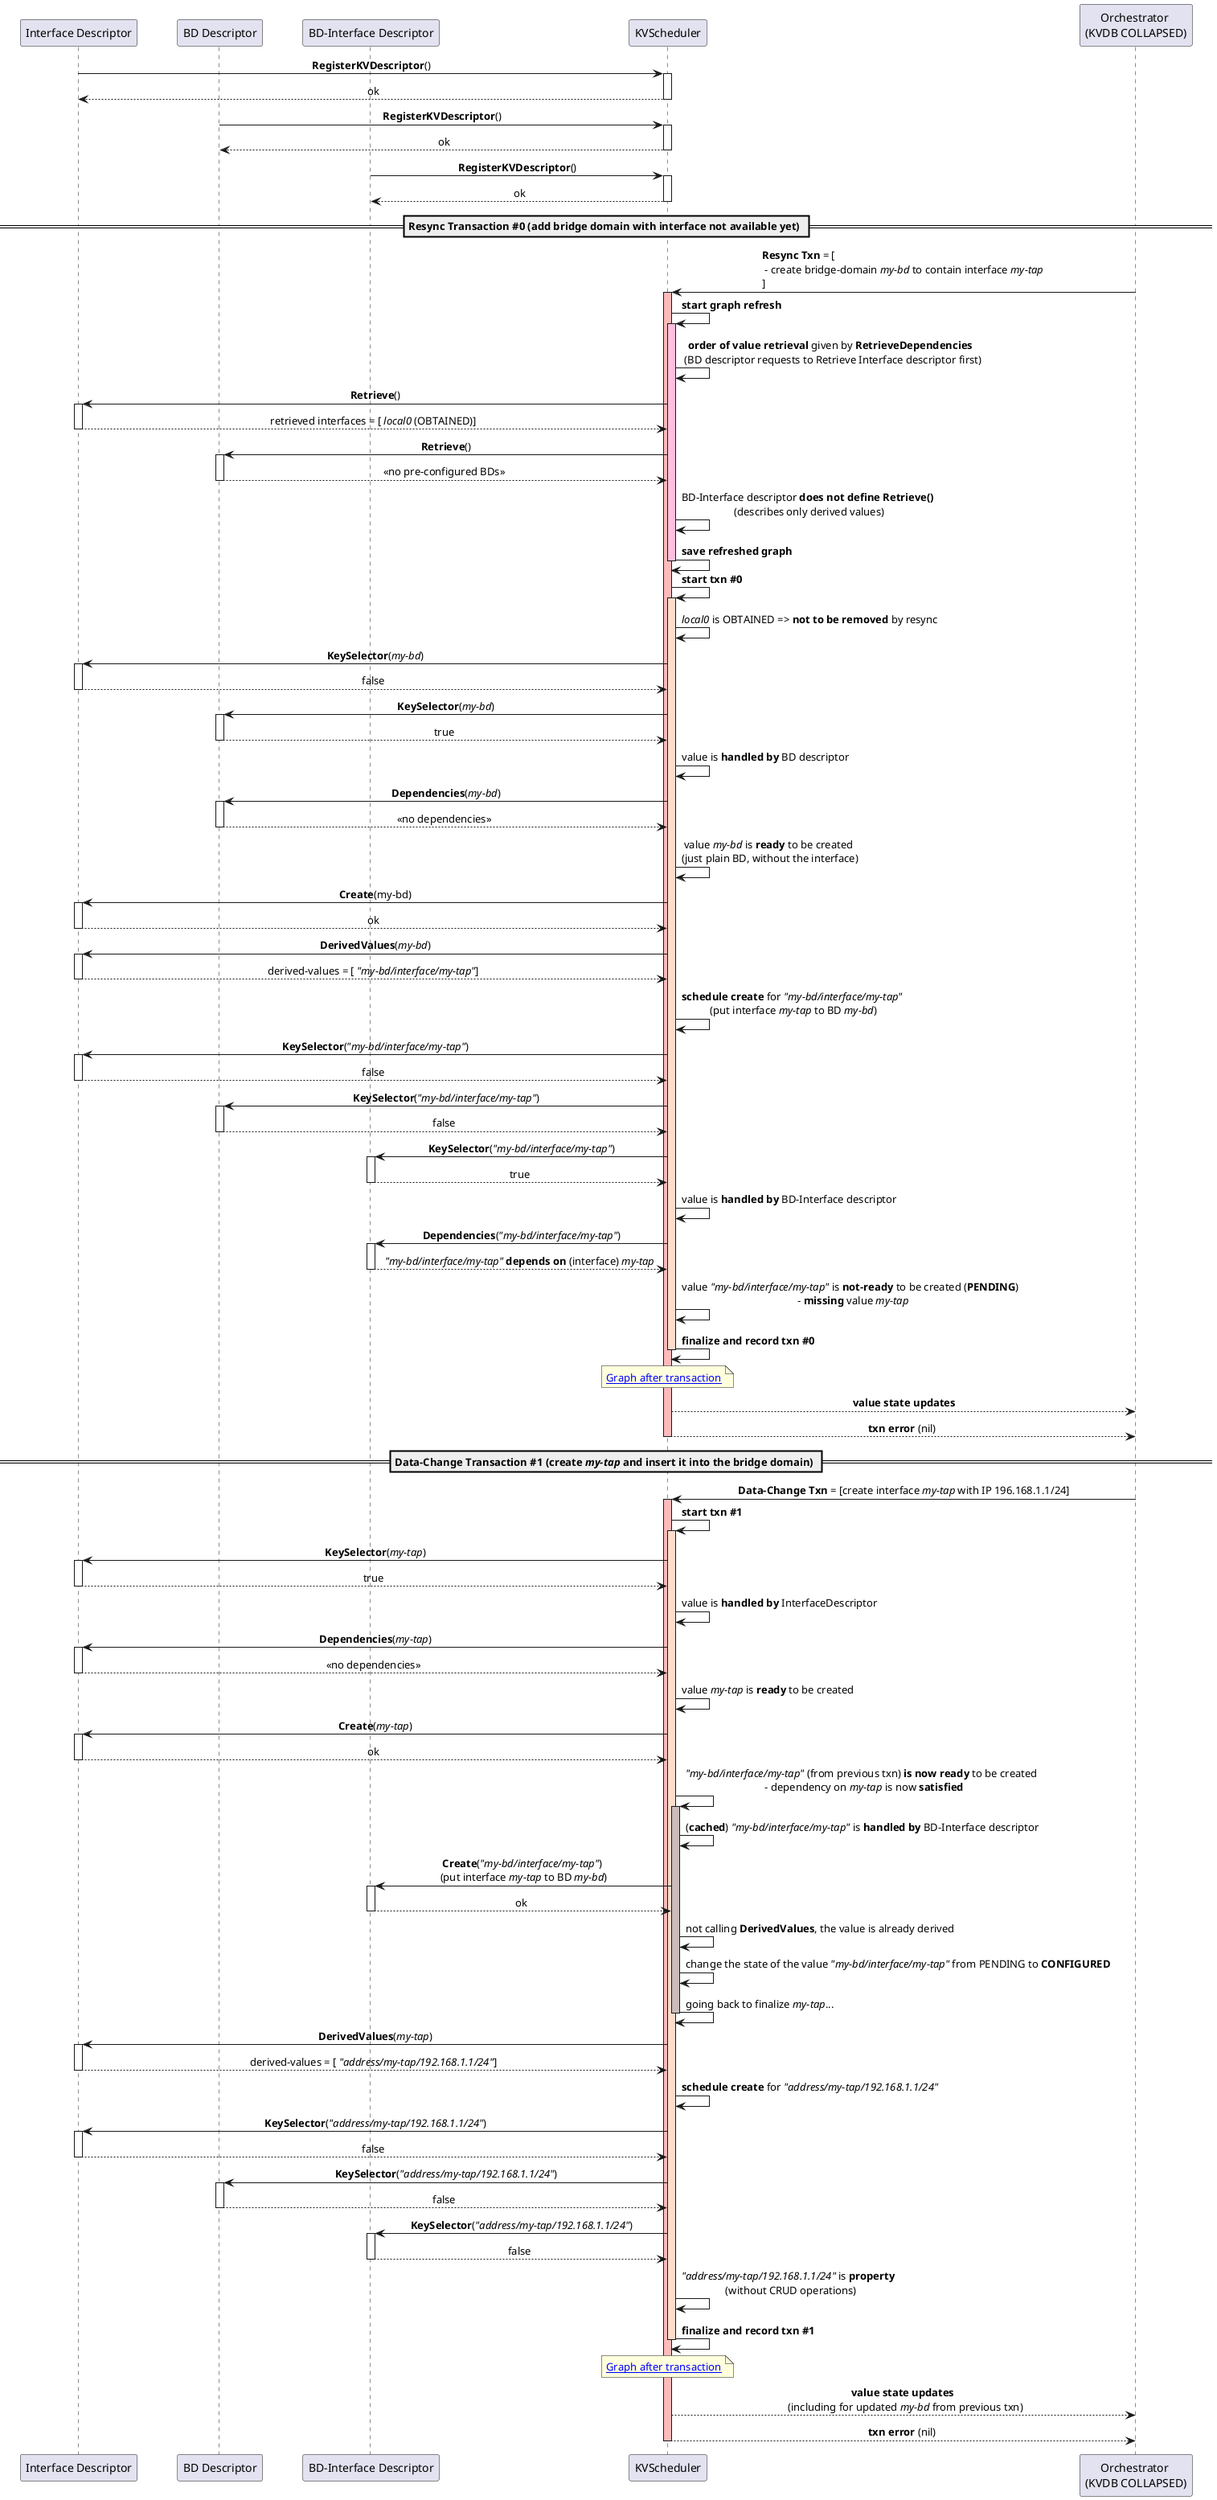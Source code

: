 @startuml

skinparam ParticipantPadding 20
skinparam BoxPadding 10
skinparam SequenceMessageAlign center

participant ID as "Interface Descriptor"
participant BD as "BD Descriptor"
participant BDI as "BD-Interface Descriptor"
participant KVS as "KVScheduler"
participant ORCH as "Orchestrator \n(KVDB COLLAPSED)"

ID -> KVS: **RegisterKVDescriptor**()
activate KVS
KVS --> ID: ok
deactivate KVS
BD -> KVS: **RegisterKVDescriptor**()
activate KVS
KVS --> BD: ok
deactivate KVS
BDI -> KVS: **RegisterKVDescriptor**()
activate KVS
KVS --> BDI: ok
deactivate KVS

== Resync Transaction #0 (add bridge domain with interface not available yet) ==

ORCH -> KVS: **Resync Txn** = [\l - create bridge-domain //my-bd// to contain interface //my-tap// \l]
activate KVS  #FFBBBB

KVS -> KVS: **start graph refresh**
 activate KVS  #FFBFDD
  KVS -> KVS: **order of value retrieval** given by **RetrieveDependencies** \n (BD descriptor requests to Retrieve Interface descriptor first)
  KVS -> ID: **Retrieve**()
   activate ID
    ID --> KVS: retrieved interfaces = [ //local0// (OBTAINED)]
   deactivate ID
  KVS -> BD: **Retrieve**()
   activate BD
    BD --> KVS: << no pre-configured BDs >>
   deactivate BD
  KVS -> KVS: BD-Interface descriptor **does not define Retrieve()** \n(describes only derived values)
  KVS -> KVS: **save refreshed graph**
 deactivate KVS

KVS -> KVS: **start txn #0**
 activate KVS  #FFDDCC
  KVS -> KVS: //local0// is OBTAINED => **not to be removed** by resync
  KVS -> ID: **KeySelector**(//my-bd//)
  activate ID
   ID --> KVS: false
  deactivate ID
  KVS -> BD: **KeySelector**(//my-bd//)
  activate BD
   BD --> KVS: true
  deactivate BD
  KVS -> KVS: value is **handled by** BD descriptor
  KVS -> BD: **Dependencies**(//my-bd//)
   activate BD
    BD --> KVS: << no dependencies >>
   deactivate BD
  KVS -> KVS: value //my-bd// is **ready** to be created \n(just plain BD, without the interface)
  KVS -> ID: **Create**(my-bd)
   activate ID
    ID --> KVS: ok
   deactivate ID

  KVS -> ID: **DerivedValues**(//my-bd//)
   activate ID
    ID --> KVS: derived-values = [ //"my-bd/interface/my-tap"//]
   deactivate ID
  KVS -> KVS: **schedule create** for //"my-bd/interface/my-tap"// \n(put interface //my-tap// to BD //my-bd//)
  KVS -> ID: **KeySelector**(//"my-bd/interface/my-tap"//)
  activate ID
   ID --> KVS: false
  deactivate ID
  KVS -> BD: **KeySelector**(//"my-bd/interface/my-tap"//)
  activate BD
   BD --> KVS: false
  deactivate BD
  KVS -> BDI: **KeySelector**(//"my-bd/interface/my-tap"//)
  activate BDI
   BDI --> KVS: true
  deactivate BDI
  KVS -> KVS: value is **handled by** BD-Interface descriptor
  KVS -> BDI: **Dependencies**(//"my-bd/interface/my-tap"//)
  activate BDI
   BDI --> KVS: //"my-bd/interface/my-tap"// **depends on** (interface) //my-tap//
  deactivate BDI
  KVS -> KVS: value //"my-bd/interface/my-tap"// is **not-ready** to be created (**PENDING**) \n - **missing** value //my-tap//

  KVS -> KVS: **finalize and record txn #0**
 deactivate KVS

 note over KVS: [[https://raw.githubusercontent.com/milanlenco/vpp-agent/kvs-docs/docs/kvscheduler/cfd/graph/bd_iface_pending.svg?sanitize=true Graph after transaction]]

KVS --> ORCH: **value state updates**
KVS --> ORCH: **txn error** (nil)
deactivate KVS

== Data-Change Transaction #1 (create //my-tap// and insert it into the bridge domain) ==

ORCH -> KVS: **Data-Change Txn** = [create interface //my-tap// with IP 196.168.1.1/24]
activate KVS  #FFBBBB

KVS -> KVS: **start txn #1**
 activate KVS  #FFDDCC
  KVS -> ID: **KeySelector**(//my-tap//)
  activate ID
  ID --> KVS: true
  deactivate ID
  KVS -> KVS: value is **handled by** InterfaceDescriptor
  KVS -> ID: **Dependencies**(//my-tap//)
   activate ID
    ID --> KVS: << no dependencies >>
   deactivate ID
  KVS -> KVS: value //my-tap// is **ready** to be created
  KVS -> ID: **Create**(//my-tap//)
   activate ID
    ID --> KVS: ok
   deactivate ID

  KVS -> KVS: //"my-bd/interface/my-tap"// (from previous txn) **is now ready** to be created \n - dependency on //my-tap// is now **satisfied**
   activate KVS #CCBBBB
    KVS -> KVS: (**cached**) //"my-bd/interface/my-tap"// is **handled by** BD-Interface descriptor
    KVS -> BDI: **Create**(//"my-bd/interface/my-tap"//) \n(put interface //my-tap// to BD //my-bd//)
     activate BDI
      BDI --> KVS: ok
     deactivate BDI
    KVS -> KVS: not calling **DerivedValues**, the value is already derived
    KVS -> KVS: change the state of the value //"my-bd/interface/my-tap"// from PENDING to **CONFIGURED**
    KVS -> KVS: going back to finalize //my-tap//...
   deactivate KVS

  KVS -> ID: **DerivedValues**(//my-tap//)
   activate ID
    ID --> KVS: derived-values = [ //"address/my-tap/192.168.1.1/24"//]
   deactivate ID
  KVS -> KVS: **schedule create** for //"address/my-tap/192.168.1.1/24"//
  KVS -> ID: **KeySelector**(//"address/my-tap/192.168.1.1/24"//)
   activate ID
    ID --> KVS: false
   deactivate ID
    KVS -> BD: **KeySelector**(//"address/my-tap/192.168.1.1/24"//)
   activate BD
    BD --> KVS: false
   deactivate BD
    KVS -> BDI: **KeySelector**(//"address/my-tap/192.168.1.1/24"//)
   activate BDI
    BDI --> KVS: false
   deactivate BDI
  KVS -> KVS: //"address/my-tap/192.168.1.1/24"// is **property** \n (without CRUD operations)

  KVS -> KVS: **finalize and record txn #1**
 deactivate KVS

 note over KVS: [[https://raw.githubusercontent.com/milanlenco/vpp-agent/kvs-docs/docs/kvscheduler/cfd/graph/bd_iface_configured.svg?sanitize=true Graph after transaction]]

KVS --> ORCH: **value state updates** \n (including for updated //my-bd// from previous txn)
KVS --> ORCH: **txn error** (nil)
deactivate KVS

@enduml